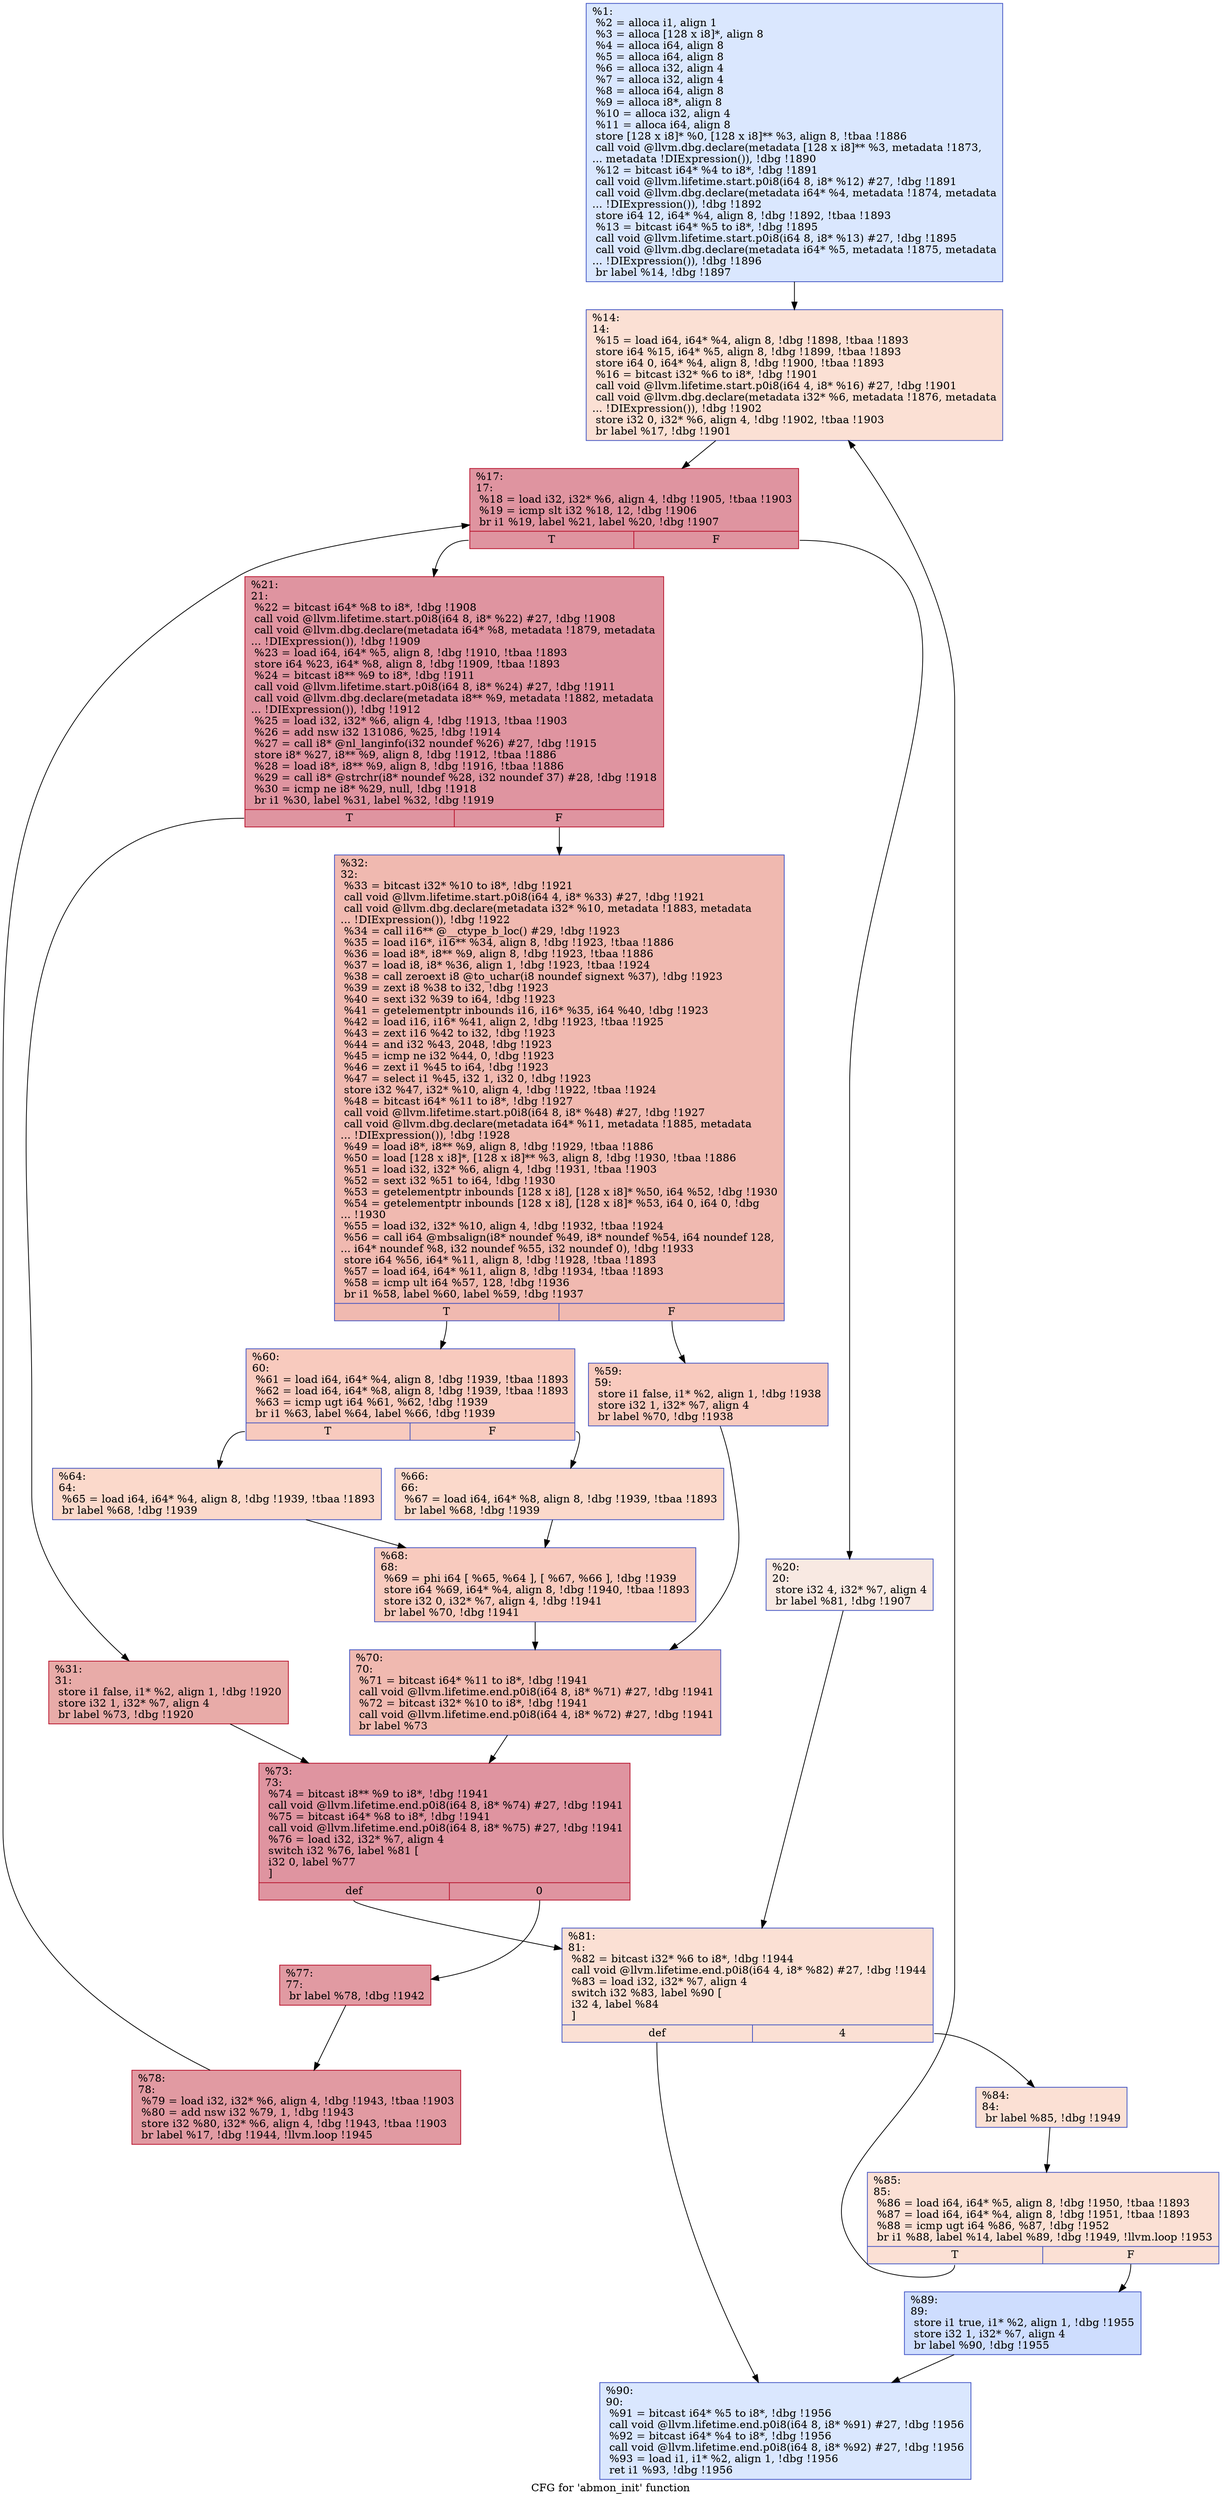 digraph "CFG for 'abmon_init' function" {
	label="CFG for 'abmon_init' function";

	Node0x2169920 [shape=record,color="#3d50c3ff", style=filled, fillcolor="#abc8fd70",label="{%1:\l  %2 = alloca i1, align 1\l  %3 = alloca [128 x i8]*, align 8\l  %4 = alloca i64, align 8\l  %5 = alloca i64, align 8\l  %6 = alloca i32, align 4\l  %7 = alloca i32, align 4\l  %8 = alloca i64, align 8\l  %9 = alloca i8*, align 8\l  %10 = alloca i32, align 4\l  %11 = alloca i64, align 8\l  store [128 x i8]* %0, [128 x i8]** %3, align 8, !tbaa !1886\l  call void @llvm.dbg.declare(metadata [128 x i8]** %3, metadata !1873,\l... metadata !DIExpression()), !dbg !1890\l  %12 = bitcast i64* %4 to i8*, !dbg !1891\l  call void @llvm.lifetime.start.p0i8(i64 8, i8* %12) #27, !dbg !1891\l  call void @llvm.dbg.declare(metadata i64* %4, metadata !1874, metadata\l... !DIExpression()), !dbg !1892\l  store i64 12, i64* %4, align 8, !dbg !1892, !tbaa !1893\l  %13 = bitcast i64* %5 to i8*, !dbg !1895\l  call void @llvm.lifetime.start.p0i8(i64 8, i8* %13) #27, !dbg !1895\l  call void @llvm.dbg.declare(metadata i64* %5, metadata !1875, metadata\l... !DIExpression()), !dbg !1896\l  br label %14, !dbg !1897\l}"];
	Node0x2169920 -> Node0x2169a20;
	Node0x2169a20 [shape=record,color="#3d50c3ff", style=filled, fillcolor="#f7b99e70",label="{%14:\l14:                                               \l  %15 = load i64, i64* %4, align 8, !dbg !1898, !tbaa !1893\l  store i64 %15, i64* %5, align 8, !dbg !1899, !tbaa !1893\l  store i64 0, i64* %4, align 8, !dbg !1900, !tbaa !1893\l  %16 = bitcast i32* %6 to i8*, !dbg !1901\l  call void @llvm.lifetime.start.p0i8(i64 4, i8* %16) #27, !dbg !1901\l  call void @llvm.dbg.declare(metadata i32* %6, metadata !1876, metadata\l... !DIExpression()), !dbg !1902\l  store i32 0, i32* %6, align 4, !dbg !1902, !tbaa !1903\l  br label %17, !dbg !1901\l}"];
	Node0x2169a20 -> Node0x2169a70;
	Node0x2169a70 [shape=record,color="#b70d28ff", style=filled, fillcolor="#b70d2870",label="{%17:\l17:                                               \l  %18 = load i32, i32* %6, align 4, !dbg !1905, !tbaa !1903\l  %19 = icmp slt i32 %18, 12, !dbg !1906\l  br i1 %19, label %21, label %20, !dbg !1907\l|{<s0>T|<s1>F}}"];
	Node0x2169a70:s0 -> Node0x2169b10;
	Node0x2169a70:s1 -> Node0x2169ac0;
	Node0x2169ac0 [shape=record,color="#3d50c3ff", style=filled, fillcolor="#efcebd70",label="{%20:\l20:                                               \l  store i32 4, i32* %7, align 4\l  br label %81, !dbg !1907\l}"];
	Node0x2169ac0 -> Node0x2169ed0;
	Node0x2169b10 [shape=record,color="#b70d28ff", style=filled, fillcolor="#b70d2870",label="{%21:\l21:                                               \l  %22 = bitcast i64* %8 to i8*, !dbg !1908\l  call void @llvm.lifetime.start.p0i8(i64 8, i8* %22) #27, !dbg !1908\l  call void @llvm.dbg.declare(metadata i64* %8, metadata !1879, metadata\l... !DIExpression()), !dbg !1909\l  %23 = load i64, i64* %5, align 8, !dbg !1910, !tbaa !1893\l  store i64 %23, i64* %8, align 8, !dbg !1909, !tbaa !1893\l  %24 = bitcast i8** %9 to i8*, !dbg !1911\l  call void @llvm.lifetime.start.p0i8(i64 8, i8* %24) #27, !dbg !1911\l  call void @llvm.dbg.declare(metadata i8** %9, metadata !1882, metadata\l... !DIExpression()), !dbg !1912\l  %25 = load i32, i32* %6, align 4, !dbg !1913, !tbaa !1903\l  %26 = add nsw i32 131086, %25, !dbg !1914\l  %27 = call i8* @nl_langinfo(i32 noundef %26) #27, !dbg !1915\l  store i8* %27, i8** %9, align 8, !dbg !1912, !tbaa !1886\l  %28 = load i8*, i8** %9, align 8, !dbg !1916, !tbaa !1886\l  %29 = call i8* @strchr(i8* noundef %28, i32 noundef 37) #28, !dbg !1918\l  %30 = icmp ne i8* %29, null, !dbg !1918\l  br i1 %30, label %31, label %32, !dbg !1919\l|{<s0>T|<s1>F}}"];
	Node0x2169b10:s0 -> Node0x2169b60;
	Node0x2169b10:s1 -> Node0x2169bb0;
	Node0x2169b60 [shape=record,color="#b70d28ff", style=filled, fillcolor="#cc403a70",label="{%31:\l31:                                               \l  store i1 false, i1* %2, align 1, !dbg !1920\l  store i32 1, i32* %7, align 4\l  br label %73, !dbg !1920\l}"];
	Node0x2169b60 -> Node0x2169de0;
	Node0x2169bb0 [shape=record,color="#3d50c3ff", style=filled, fillcolor="#de614d70",label="{%32:\l32:                                               \l  %33 = bitcast i32* %10 to i8*, !dbg !1921\l  call void @llvm.lifetime.start.p0i8(i64 4, i8* %33) #27, !dbg !1921\l  call void @llvm.dbg.declare(metadata i32* %10, metadata !1883, metadata\l... !DIExpression()), !dbg !1922\l  %34 = call i16** @__ctype_b_loc() #29, !dbg !1923\l  %35 = load i16*, i16** %34, align 8, !dbg !1923, !tbaa !1886\l  %36 = load i8*, i8** %9, align 8, !dbg !1923, !tbaa !1886\l  %37 = load i8, i8* %36, align 1, !dbg !1923, !tbaa !1924\l  %38 = call zeroext i8 @to_uchar(i8 noundef signext %37), !dbg !1923\l  %39 = zext i8 %38 to i32, !dbg !1923\l  %40 = sext i32 %39 to i64, !dbg !1923\l  %41 = getelementptr inbounds i16, i16* %35, i64 %40, !dbg !1923\l  %42 = load i16, i16* %41, align 2, !dbg !1923, !tbaa !1925\l  %43 = zext i16 %42 to i32, !dbg !1923\l  %44 = and i32 %43, 2048, !dbg !1923\l  %45 = icmp ne i32 %44, 0, !dbg !1923\l  %46 = zext i1 %45 to i64, !dbg !1923\l  %47 = select i1 %45, i32 1, i32 0, !dbg !1923\l  store i32 %47, i32* %10, align 4, !dbg !1922, !tbaa !1924\l  %48 = bitcast i64* %11 to i8*, !dbg !1927\l  call void @llvm.lifetime.start.p0i8(i64 8, i8* %48) #27, !dbg !1927\l  call void @llvm.dbg.declare(metadata i64* %11, metadata !1885, metadata\l... !DIExpression()), !dbg !1928\l  %49 = load i8*, i8** %9, align 8, !dbg !1929, !tbaa !1886\l  %50 = load [128 x i8]*, [128 x i8]** %3, align 8, !dbg !1930, !tbaa !1886\l  %51 = load i32, i32* %6, align 4, !dbg !1931, !tbaa !1903\l  %52 = sext i32 %51 to i64, !dbg !1930\l  %53 = getelementptr inbounds [128 x i8], [128 x i8]* %50, i64 %52, !dbg !1930\l  %54 = getelementptr inbounds [128 x i8], [128 x i8]* %53, i64 0, i64 0, !dbg\l... !1930\l  %55 = load i32, i32* %10, align 4, !dbg !1932, !tbaa !1924\l  %56 = call i64 @mbsalign(i8* noundef %49, i8* noundef %54, i64 noundef 128,\l... i64* noundef %8, i32 noundef %55, i32 noundef 0), !dbg !1933\l  store i64 %56, i64* %11, align 8, !dbg !1928, !tbaa !1893\l  %57 = load i64, i64* %11, align 8, !dbg !1934, !tbaa !1893\l  %58 = icmp ult i64 %57, 128, !dbg !1936\l  br i1 %58, label %60, label %59, !dbg !1937\l|{<s0>T|<s1>F}}"];
	Node0x2169bb0:s0 -> Node0x2169c50;
	Node0x2169bb0:s1 -> Node0x2169c00;
	Node0x2169c00 [shape=record,color="#3d50c3ff", style=filled, fillcolor="#ef886b70",label="{%59:\l59:                                               \l  store i1 false, i1* %2, align 1, !dbg !1938\l  store i32 1, i32* %7, align 4\l  br label %70, !dbg !1938\l}"];
	Node0x2169c00 -> Node0x2169d90;
	Node0x2169c50 [shape=record,color="#3d50c3ff", style=filled, fillcolor="#ef886b70",label="{%60:\l60:                                               \l  %61 = load i64, i64* %4, align 8, !dbg !1939, !tbaa !1893\l  %62 = load i64, i64* %8, align 8, !dbg !1939, !tbaa !1893\l  %63 = icmp ugt i64 %61, %62, !dbg !1939\l  br i1 %63, label %64, label %66, !dbg !1939\l|{<s0>T|<s1>F}}"];
	Node0x2169c50:s0 -> Node0x2169ca0;
	Node0x2169c50:s1 -> Node0x2169cf0;
	Node0x2169ca0 [shape=record,color="#3d50c3ff", style=filled, fillcolor="#f7a88970",label="{%64:\l64:                                               \l  %65 = load i64, i64* %4, align 8, !dbg !1939, !tbaa !1893\l  br label %68, !dbg !1939\l}"];
	Node0x2169ca0 -> Node0x2169d40;
	Node0x2169cf0 [shape=record,color="#3d50c3ff", style=filled, fillcolor="#f7a88970",label="{%66:\l66:                                               \l  %67 = load i64, i64* %8, align 8, !dbg !1939, !tbaa !1893\l  br label %68, !dbg !1939\l}"];
	Node0x2169cf0 -> Node0x2169d40;
	Node0x2169d40 [shape=record,color="#3d50c3ff", style=filled, fillcolor="#ef886b70",label="{%68:\l68:                                               \l  %69 = phi i64 [ %65, %64 ], [ %67, %66 ], !dbg !1939\l  store i64 %69, i64* %4, align 8, !dbg !1940, !tbaa !1893\l  store i32 0, i32* %7, align 4, !dbg !1941\l  br label %70, !dbg !1941\l}"];
	Node0x2169d40 -> Node0x2169d90;
	Node0x2169d90 [shape=record,color="#3d50c3ff", style=filled, fillcolor="#de614d70",label="{%70:\l70:                                               \l  %71 = bitcast i64* %11 to i8*, !dbg !1941\l  call void @llvm.lifetime.end.p0i8(i64 8, i8* %71) #27, !dbg !1941\l  %72 = bitcast i32* %10 to i8*, !dbg !1941\l  call void @llvm.lifetime.end.p0i8(i64 4, i8* %72) #27, !dbg !1941\l  br label %73\l}"];
	Node0x2169d90 -> Node0x2169de0;
	Node0x2169de0 [shape=record,color="#b70d28ff", style=filled, fillcolor="#b70d2870",label="{%73:\l73:                                               \l  %74 = bitcast i8** %9 to i8*, !dbg !1941\l  call void @llvm.lifetime.end.p0i8(i64 8, i8* %74) #27, !dbg !1941\l  %75 = bitcast i64* %8 to i8*, !dbg !1941\l  call void @llvm.lifetime.end.p0i8(i64 8, i8* %75) #27, !dbg !1941\l  %76 = load i32, i32* %7, align 4\l  switch i32 %76, label %81 [\l    i32 0, label %77\l  ]\l|{<s0>def|<s1>0}}"];
	Node0x2169de0:s0 -> Node0x2169ed0;
	Node0x2169de0:s1 -> Node0x2169e30;
	Node0x2169e30 [shape=record,color="#b70d28ff", style=filled, fillcolor="#bb1b2c70",label="{%77:\l77:                                               \l  br label %78, !dbg !1942\l}"];
	Node0x2169e30 -> Node0x2169e80;
	Node0x2169e80 [shape=record,color="#b70d28ff", style=filled, fillcolor="#bb1b2c70",label="{%78:\l78:                                               \l  %79 = load i32, i32* %6, align 4, !dbg !1943, !tbaa !1903\l  %80 = add nsw i32 %79, 1, !dbg !1943\l  store i32 %80, i32* %6, align 4, !dbg !1943, !tbaa !1903\l  br label %17, !dbg !1944, !llvm.loop !1945\l}"];
	Node0x2169e80 -> Node0x2169a70;
	Node0x2169ed0 [shape=record,color="#3d50c3ff", style=filled, fillcolor="#f7b99e70",label="{%81:\l81:                                               \l  %82 = bitcast i32* %6 to i8*, !dbg !1944\l  call void @llvm.lifetime.end.p0i8(i64 4, i8* %82) #27, !dbg !1944\l  %83 = load i32, i32* %7, align 4\l  switch i32 %83, label %90 [\l    i32 4, label %84\l  ]\l|{<s0>def|<s1>4}}"];
	Node0x2169ed0:s0 -> Node0x216a010;
	Node0x2169ed0:s1 -> Node0x2169f20;
	Node0x2169f20 [shape=record,color="#3d50c3ff", style=filled, fillcolor="#f7b99e70",label="{%84:\l84:                                               \l  br label %85, !dbg !1949\l}"];
	Node0x2169f20 -> Node0x2169f70;
	Node0x2169f70 [shape=record,color="#3d50c3ff", style=filled, fillcolor="#f7b99e70",label="{%85:\l85:                                               \l  %86 = load i64, i64* %5, align 8, !dbg !1950, !tbaa !1893\l  %87 = load i64, i64* %4, align 8, !dbg !1951, !tbaa !1893\l  %88 = icmp ugt i64 %86, %87, !dbg !1952\l  br i1 %88, label %14, label %89, !dbg !1949, !llvm.loop !1953\l|{<s0>T|<s1>F}}"];
	Node0x2169f70:s0 -> Node0x2169a20;
	Node0x2169f70:s1 -> Node0x2169fc0;
	Node0x2169fc0 [shape=record,color="#3d50c3ff", style=filled, fillcolor="#8fb1fe70",label="{%89:\l89:                                               \l  store i1 true, i1* %2, align 1, !dbg !1955\l  store i32 1, i32* %7, align 4\l  br label %90, !dbg !1955\l}"];
	Node0x2169fc0 -> Node0x216a010;
	Node0x216a010 [shape=record,color="#3d50c3ff", style=filled, fillcolor="#abc8fd70",label="{%90:\l90:                                               \l  %91 = bitcast i64* %5 to i8*, !dbg !1956\l  call void @llvm.lifetime.end.p0i8(i64 8, i8* %91) #27, !dbg !1956\l  %92 = bitcast i64* %4 to i8*, !dbg !1956\l  call void @llvm.lifetime.end.p0i8(i64 8, i8* %92) #27, !dbg !1956\l  %93 = load i1, i1* %2, align 1, !dbg !1956\l  ret i1 %93, !dbg !1956\l}"];
}
